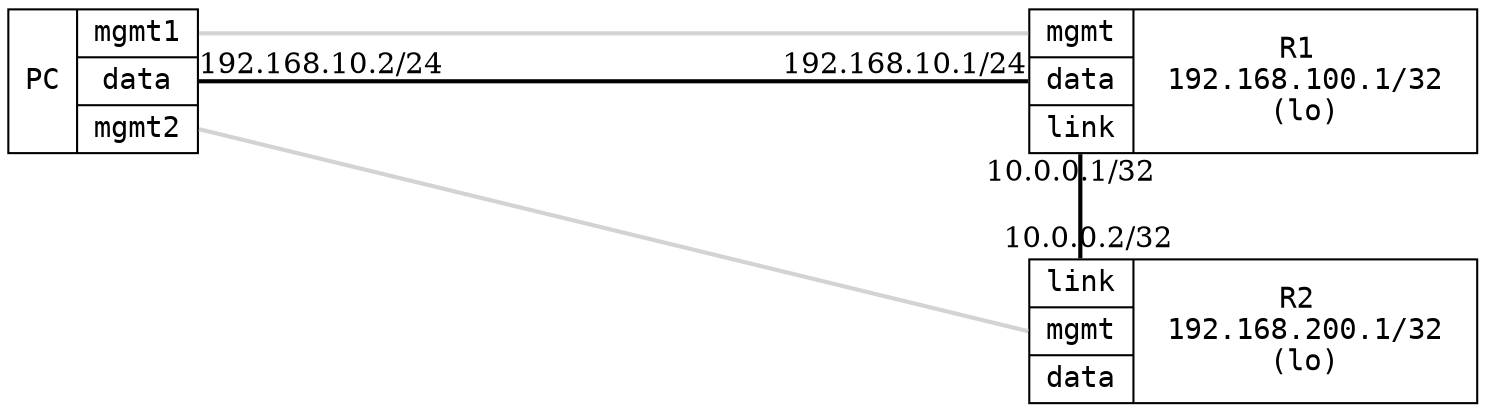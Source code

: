 graph "2x2" {
	layout="neato";
	overlap="false";
	esep="+20";
	size=10

        node [shape=record, fontname="DejaVu Sans Mono, Book"];
	edge [color="cornflowerblue", penwidth="2", fontname="DejaVu Serif, Book"];

	PC [
	    label="PC | { <mgmt1> mgmt1 | <data> data | <mgmt2> mgmt2 }",
	    pos="20,80!",
	    requires="controller",
	];

        R1 [
	    label="{ <mgmt> mgmt | <data> data | <link> link} | R1 \n 192.168.100.1/32 \n(lo)",
	    pos="250,80!",

	    requires="infix",
	];
	R2 [
	    label="{ <link> link |<mgmt> mgmt | <data> data  } | R2 \n 192.168.200.1/32 \n(lo)",
	    pos="250,30!",

	    requires="infix",
	];
	
	PC:mgmt1 -- R1:mgmt [requires="mgmt", color="lightgray"]
	PC:mgmt2 -- R2:mgmt [requires="mgmt", color="lightgray"]
	PC:data  -- R1:data [color="black", headlabel="192.168.10.1/24", taillabel="192.168.10.2/24", fontcolor="black"]
	R1:link  -- R2:link [headlabel="10.0.0.2/32", taillabel="10.0.0.1/32", labeldistance=1, fontcolor="black", color="black"]
}
